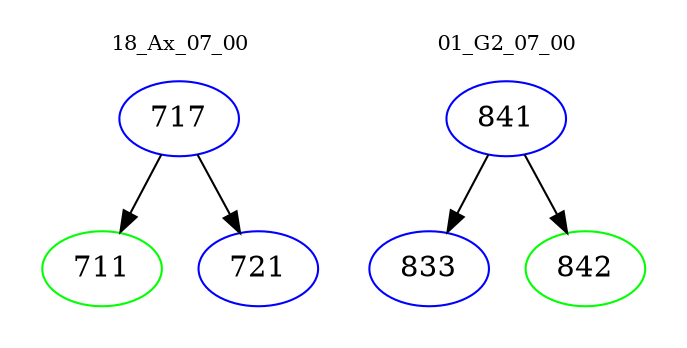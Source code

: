 digraph{
subgraph cluster_0 {
color = white
label = "18_Ax_07_00";
fontsize=10;
T0_717 [label="717", color="blue"]
T0_717 -> T0_711 [color="black"]
T0_711 [label="711", color="green"]
T0_717 -> T0_721 [color="black"]
T0_721 [label="721", color="blue"]
}
subgraph cluster_1 {
color = white
label = "01_G2_07_00";
fontsize=10;
T1_841 [label="841", color="blue"]
T1_841 -> T1_833 [color="black"]
T1_833 [label="833", color="blue"]
T1_841 -> T1_842 [color="black"]
T1_842 [label="842", color="green"]
}
}
